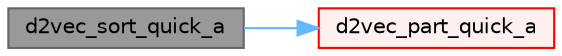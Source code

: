 digraph "d2vec_sort_quick_a"
{
 // LATEX_PDF_SIZE
  bgcolor="transparent";
  edge [fontname=Helvetica,fontsize=10,labelfontname=Helvetica,labelfontsize=10];
  node [fontname=Helvetica,fontsize=10,shape=box,height=0.2,width=0.4];
  rankdir="LR";
  Node1 [id="Node000001",label="d2vec_sort_quick_a",height=0.2,width=0.4,color="gray40", fillcolor="grey60", style="filled", fontcolor="black",tooltip=" "];
  Node1 -> Node2 [id="edge1_Node000001_Node000002",color="steelblue1",style="solid",tooltip=" "];
  Node2 [id="Node000002",label="d2vec_part_quick_a",height=0.2,width=0.4,color="red", fillcolor="#FFF0F0", style="filled",URL="$geompack_8C.html#ab320a506ca04dc89d5e49db3a745bb8b",tooltip=" "];
}

